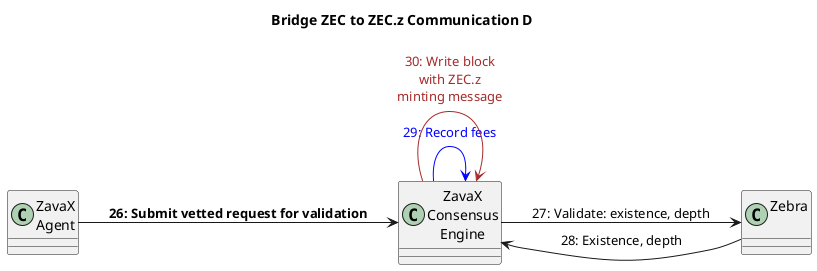@startuml
title Bridge ZEC to ZEC.z Communication D
left to right direction

class "ZavaX\nAgent" as ZA 
class "ZavaX\nConsensus\nEngine" as ZCE
class "Zebra\n" as Z

ZA -down-> ZCE : **26: Submit vetted request for validation**
ZCE -down-> Z : 27: Validate: existence, depth
Z -up-> ZCE : 28: Existence, depth
ZCE -down-> ZCE #blue: <color:blue>29: Record fees
ZCE -down-> ZCE #brown: <color:brown>30: Write block\n<color:brown>with ZEC.z\n<color:brown>minting message

@enduml
